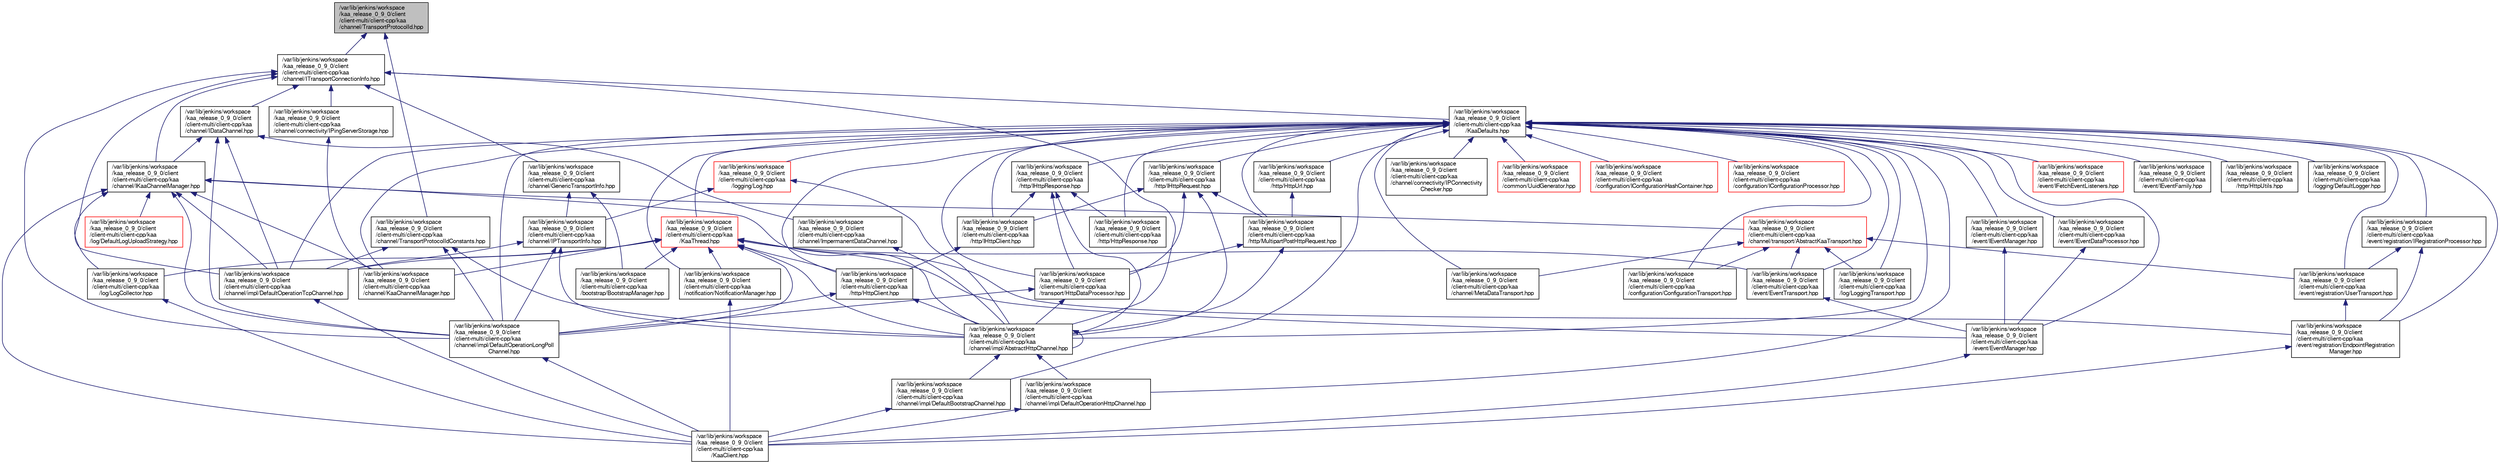 digraph "/var/lib/jenkins/workspace/kaa_release_0_9_0/client/client-multi/client-cpp/kaa/channel/TransportProtocolId.hpp"
{
  bgcolor="transparent";
  edge [fontname="FreeSans",fontsize="10",labelfontname="FreeSans",labelfontsize="10"];
  node [fontname="FreeSans",fontsize="10",shape=record];
  Node1 [label="/var/lib/jenkins/workspace\l/kaa_release_0_9_0/client\l/client-multi/client-cpp/kaa\l/channel/TransportProtocolId.hpp",height=0.2,width=0.4,color="black", fillcolor="grey75", style="filled" fontcolor="black"];
  Node1 -> Node2 [dir="back",color="midnightblue",fontsize="10",style="solid",fontname="FreeSans"];
  Node2 [label="/var/lib/jenkins/workspace\l/kaa_release_0_9_0/client\l/client-multi/client-cpp/kaa\l/channel/ITransportConnectionInfo.hpp",height=0.2,width=0.4,color="black",URL="$ITransportConnectionInfo_8hpp.html"];
  Node2 -> Node3 [dir="back",color="midnightblue",fontsize="10",style="solid",fontname="FreeSans"];
  Node3 [label="/var/lib/jenkins/workspace\l/kaa_release_0_9_0/client\l/client-multi/client-cpp/kaa\l/KaaDefaults.hpp",height=0.2,width=0.4,color="black",URL="$KaaDefaults_8hpp.html"];
  Node3 -> Node4 [dir="back",color="midnightblue",fontsize="10",style="solid",fontname="FreeSans"];
  Node4 [label="/var/lib/jenkins/workspace\l/kaa_release_0_9_0/client\l/client-multi/client-cpp/kaa\l/KaaThread.hpp",height=0.2,width=0.4,color="red",URL="$KaaThread_8hpp.html"];
  Node4 -> Node5 [dir="back",color="midnightblue",fontsize="10",style="solid",fontname="FreeSans"];
  Node5 [label="/var/lib/jenkins/workspace\l/kaa_release_0_9_0/client\l/client-multi/client-cpp/kaa\l/bootstrap/BootstrapManager.hpp",height=0.2,width=0.4,color="black",URL="$BootstrapManager_8hpp.html"];
  Node4 -> Node6 [dir="back",color="midnightblue",fontsize="10",style="solid",fontname="FreeSans"];
  Node6 [label="/var/lib/jenkins/workspace\l/kaa_release_0_9_0/client\l/client-multi/client-cpp/kaa\l/channel/impl/AbstractHttpChannel.hpp",height=0.2,width=0.4,color="black",URL="$AbstractHttpChannel_8hpp.html"];
  Node6 -> Node6 [dir="back",color="midnightblue",fontsize="10",style="solid",fontname="FreeSans"];
  Node6 -> Node7 [dir="back",color="midnightblue",fontsize="10",style="solid",fontname="FreeSans"];
  Node7 [label="/var/lib/jenkins/workspace\l/kaa_release_0_9_0/client\l/client-multi/client-cpp/kaa\l/channel/impl/DefaultBootstrapChannel.hpp",height=0.2,width=0.4,color="black",URL="$DefaultBootstrapChannel_8hpp.html"];
  Node7 -> Node8 [dir="back",color="midnightblue",fontsize="10",style="solid",fontname="FreeSans"];
  Node8 [label="/var/lib/jenkins/workspace\l/kaa_release_0_9_0/client\l/client-multi/client-cpp/kaa\l/KaaClient.hpp",height=0.2,width=0.4,color="black",URL="$KaaClient_8hpp.html"];
  Node6 -> Node9 [dir="back",color="midnightblue",fontsize="10",style="solid",fontname="FreeSans"];
  Node9 [label="/var/lib/jenkins/workspace\l/kaa_release_0_9_0/client\l/client-multi/client-cpp/kaa\l/channel/impl/DefaultOperationHttpChannel.hpp",height=0.2,width=0.4,color="black",URL="$DefaultOperationHttpChannel_8hpp.html"];
  Node9 -> Node8 [dir="back",color="midnightblue",fontsize="10",style="solid",fontname="FreeSans"];
  Node4 -> Node10 [dir="back",color="midnightblue",fontsize="10",style="solid",fontname="FreeSans"];
  Node10 [label="/var/lib/jenkins/workspace\l/kaa_release_0_9_0/client\l/client-multi/client-cpp/kaa\l/http/HttpClient.hpp",height=0.2,width=0.4,color="black",URL="$HttpClient_8hpp.html"];
  Node10 -> Node6 [dir="back",color="midnightblue",fontsize="10",style="solid",fontname="FreeSans"];
  Node10 -> Node11 [dir="back",color="midnightblue",fontsize="10",style="solid",fontname="FreeSans"];
  Node11 [label="/var/lib/jenkins/workspace\l/kaa_release_0_9_0/client\l/client-multi/client-cpp/kaa\l/channel/impl/DefaultOperationLongPoll\lChannel.hpp",height=0.2,width=0.4,color="black",URL="$DefaultOperationLongPollChannel_8hpp.html"];
  Node11 -> Node8 [dir="back",color="midnightblue",fontsize="10",style="solid",fontname="FreeSans"];
  Node4 -> Node11 [dir="back",color="midnightblue",fontsize="10",style="solid",fontname="FreeSans"];
  Node4 -> Node12 [dir="back",color="midnightblue",fontsize="10",style="solid",fontname="FreeSans"];
  Node12 [label="/var/lib/jenkins/workspace\l/kaa_release_0_9_0/client\l/client-multi/client-cpp/kaa\l/channel/impl/DefaultOperationTcpChannel.hpp",height=0.2,width=0.4,color="black",URL="$DefaultOperationTcpChannel_8hpp.html"];
  Node12 -> Node8 [dir="back",color="midnightblue",fontsize="10",style="solid",fontname="FreeSans"];
  Node4 -> Node13 [dir="back",color="midnightblue",fontsize="10",style="solid",fontname="FreeSans"];
  Node13 [label="/var/lib/jenkins/workspace\l/kaa_release_0_9_0/client\l/client-multi/client-cpp/kaa\l/channel/KaaChannelManager.hpp",height=0.2,width=0.4,color="black",URL="$KaaChannelManager_8hpp.html"];
  Node4 -> Node14 [dir="back",color="midnightblue",fontsize="10",style="solid",fontname="FreeSans"];
  Node14 [label="/var/lib/jenkins/workspace\l/kaa_release_0_9_0/client\l/client-multi/client-cpp/kaa\l/event/EventManager.hpp",height=0.2,width=0.4,color="black",URL="$EventManager_8hpp.html"];
  Node14 -> Node8 [dir="back",color="midnightblue",fontsize="10",style="solid",fontname="FreeSans"];
  Node4 -> Node15 [dir="back",color="midnightblue",fontsize="10",style="solid",fontname="FreeSans"];
  Node15 [label="/var/lib/jenkins/workspace\l/kaa_release_0_9_0/client\l/client-multi/client-cpp/kaa\l/event/EventTransport.hpp",height=0.2,width=0.4,color="black",URL="$EventTransport_8hpp.html"];
  Node15 -> Node14 [dir="back",color="midnightblue",fontsize="10",style="solid",fontname="FreeSans"];
  Node4 -> Node16 [dir="back",color="midnightblue",fontsize="10",style="solid",fontname="FreeSans"];
  Node16 [label="/var/lib/jenkins/workspace\l/kaa_release_0_9_0/client\l/client-multi/client-cpp/kaa\l/event/registration/EndpointRegistration\lManager.hpp",height=0.2,width=0.4,color="black",URL="$EndpointRegistrationManager_8hpp.html"];
  Node16 -> Node8 [dir="back",color="midnightblue",fontsize="10",style="solid",fontname="FreeSans"];
  Node4 -> Node17 [dir="back",color="midnightblue",fontsize="10",style="solid",fontname="FreeSans"];
  Node17 [label="/var/lib/jenkins/workspace\l/kaa_release_0_9_0/client\l/client-multi/client-cpp/kaa\l/notification/NotificationManager.hpp",height=0.2,width=0.4,color="black",URL="$NotificationManager_8hpp.html"];
  Node17 -> Node8 [dir="back",color="midnightblue",fontsize="10",style="solid",fontname="FreeSans"];
  Node4 -> Node18 [dir="back",color="midnightblue",fontsize="10",style="solid",fontname="FreeSans"];
  Node18 [label="/var/lib/jenkins/workspace\l/kaa_release_0_9_0/client\l/client-multi/client-cpp/kaa\l/log/LogCollector.hpp",height=0.2,width=0.4,color="black",URL="$LogCollector_8hpp.html"];
  Node18 -> Node8 [dir="back",color="midnightblue",fontsize="10",style="solid",fontname="FreeSans"];
  Node3 -> Node19 [dir="back",color="midnightblue",fontsize="10",style="solid",fontname="FreeSans"];
  Node19 [label="/var/lib/jenkins/workspace\l/kaa_release_0_9_0/client\l/client-multi/client-cpp/kaa\l/logging/Log.hpp",height=0.2,width=0.4,color="red",URL="$Log_8hpp.html"];
  Node19 -> Node6 [dir="back",color="midnightblue",fontsize="10",style="solid",fontname="FreeSans"];
  Node19 -> Node20 [dir="back",color="midnightblue",fontsize="10",style="solid",fontname="FreeSans"];
  Node20 [label="/var/lib/jenkins/workspace\l/kaa_release_0_9_0/client\l/client-multi/client-cpp/kaa\l/channel/IPTransportInfo.hpp",height=0.2,width=0.4,color="black",URL="$IPTransportInfo_8hpp.html"];
  Node20 -> Node6 [dir="back",color="midnightblue",fontsize="10",style="solid",fontname="FreeSans"];
  Node20 -> Node11 [dir="back",color="midnightblue",fontsize="10",style="solid",fontname="FreeSans"];
  Node20 -> Node12 [dir="back",color="midnightblue",fontsize="10",style="solid",fontname="FreeSans"];
  Node3 -> Node21 [dir="back",color="midnightblue",fontsize="10",style="solid",fontname="FreeSans"];
  Node21 [label="/var/lib/jenkins/workspace\l/kaa_release_0_9_0/client\l/client-multi/client-cpp/kaa\l/channel/connectivity/IPConnectivity\lChecker.hpp",height=0.2,width=0.4,color="black",URL="$IPConnectivityChecker_8hpp.html"];
  Node3 -> Node6 [dir="back",color="midnightblue",fontsize="10",style="solid",fontname="FreeSans"];
  Node3 -> Node10 [dir="back",color="midnightblue",fontsize="10",style="solid",fontname="FreeSans"];
  Node3 -> Node22 [dir="back",color="midnightblue",fontsize="10",style="solid",fontname="FreeSans"];
  Node22 [label="/var/lib/jenkins/workspace\l/kaa_release_0_9_0/client\l/client-multi/client-cpp/kaa\l/http/IHttpClient.hpp",height=0.2,width=0.4,color="black",URL="$IHttpClient_8hpp.html"];
  Node22 -> Node10 [dir="back",color="midnightblue",fontsize="10",style="solid",fontname="FreeSans"];
  Node3 -> Node23 [dir="back",color="midnightblue",fontsize="10",style="solid",fontname="FreeSans"];
  Node23 [label="/var/lib/jenkins/workspace\l/kaa_release_0_9_0/client\l/client-multi/client-cpp/kaa\l/http/IHttpResponse.hpp",height=0.2,width=0.4,color="black",URL="$IHttpResponse_8hpp.html"];
  Node23 -> Node22 [dir="back",color="midnightblue",fontsize="10",style="solid",fontname="FreeSans"];
  Node23 -> Node6 [dir="back",color="midnightblue",fontsize="10",style="solid",fontname="FreeSans"];
  Node23 -> Node24 [dir="back",color="midnightblue",fontsize="10",style="solid",fontname="FreeSans"];
  Node24 [label="/var/lib/jenkins/workspace\l/kaa_release_0_9_0/client\l/client-multi/client-cpp/kaa\l/transport/HttpDataProcessor.hpp",height=0.2,width=0.4,color="black",URL="$HttpDataProcessor_8hpp.html"];
  Node24 -> Node6 [dir="back",color="midnightblue",fontsize="10",style="solid",fontname="FreeSans"];
  Node24 -> Node11 [dir="back",color="midnightblue",fontsize="10",style="solid",fontname="FreeSans"];
  Node23 -> Node25 [dir="back",color="midnightblue",fontsize="10",style="solid",fontname="FreeSans"];
  Node25 [label="/var/lib/jenkins/workspace\l/kaa_release_0_9_0/client\l/client-multi/client-cpp/kaa\l/http/HttpResponse.hpp",height=0.2,width=0.4,color="black",URL="$HttpResponse_8hpp.html"];
  Node3 -> Node26 [dir="back",color="midnightblue",fontsize="10",style="solid",fontname="FreeSans"];
  Node26 [label="/var/lib/jenkins/workspace\l/kaa_release_0_9_0/client\l/client-multi/client-cpp/kaa\l/http/IHttpRequest.hpp",height=0.2,width=0.4,color="black",URL="$IHttpRequest_8hpp.html"];
  Node26 -> Node22 [dir="back",color="midnightblue",fontsize="10",style="solid",fontname="FreeSans"];
  Node26 -> Node6 [dir="back",color="midnightblue",fontsize="10",style="solid",fontname="FreeSans"];
  Node26 -> Node27 [dir="back",color="midnightblue",fontsize="10",style="solid",fontname="FreeSans"];
  Node27 [label="/var/lib/jenkins/workspace\l/kaa_release_0_9_0/client\l/client-multi/client-cpp/kaa\l/http/MultipartPostHttpRequest.hpp",height=0.2,width=0.4,color="black",URL="$MultipartPostHttpRequest_8hpp.html"];
  Node27 -> Node6 [dir="back",color="midnightblue",fontsize="10",style="solid",fontname="FreeSans"];
  Node27 -> Node24 [dir="back",color="midnightblue",fontsize="10",style="solid",fontname="FreeSans"];
  Node26 -> Node24 [dir="back",color="midnightblue",fontsize="10",style="solid",fontname="FreeSans"];
  Node3 -> Node27 [dir="back",color="midnightblue",fontsize="10",style="solid",fontname="FreeSans"];
  Node3 -> Node28 [dir="back",color="midnightblue",fontsize="10",style="solid",fontname="FreeSans"];
  Node28 [label="/var/lib/jenkins/workspace\l/kaa_release_0_9_0/client\l/client-multi/client-cpp/kaa\l/http/HttpUrl.hpp",height=0.2,width=0.4,color="black",URL="$HttpUrl_8hpp.html"];
  Node28 -> Node27 [dir="back",color="midnightblue",fontsize="10",style="solid",fontname="FreeSans"];
  Node3 -> Node24 [dir="back",color="midnightblue",fontsize="10",style="solid",fontname="FreeSans"];
  Node3 -> Node7 [dir="back",color="midnightblue",fontsize="10",style="solid",fontname="FreeSans"];
  Node3 -> Node9 [dir="back",color="midnightblue",fontsize="10",style="solid",fontname="FreeSans"];
  Node3 -> Node11 [dir="back",color="midnightblue",fontsize="10",style="solid",fontname="FreeSans"];
  Node3 -> Node12 [dir="back",color="midnightblue",fontsize="10",style="solid",fontname="FreeSans"];
  Node3 -> Node13 [dir="back",color="midnightblue",fontsize="10",style="solid",fontname="FreeSans"];
  Node3 -> Node29 [dir="back",color="midnightblue",fontsize="10",style="solid",fontname="FreeSans"];
  Node29 [label="/var/lib/jenkins/workspace\l/kaa_release_0_9_0/client\l/client-multi/client-cpp/kaa\l/channel/MetaDataTransport.hpp",height=0.2,width=0.4,color="black",URL="$MetaDataTransport_8hpp.html"];
  Node3 -> Node30 [dir="back",color="midnightblue",fontsize="10",style="solid",fontname="FreeSans"];
  Node30 [label="/var/lib/jenkins/workspace\l/kaa_release_0_9_0/client\l/client-multi/client-cpp/kaa\l/common/UuidGenerator.hpp",height=0.2,width=0.4,color="red",URL="$UuidGenerator_8hpp.html"];
  Node3 -> Node31 [dir="back",color="midnightblue",fontsize="10",style="solid",fontname="FreeSans"];
  Node31 [label="/var/lib/jenkins/workspace\l/kaa_release_0_9_0/client\l/client-multi/client-cpp/kaa\l/configuration/ConfigurationTransport.hpp",height=0.2,width=0.4,color="black",URL="$ConfigurationTransport_8hpp.html"];
  Node3 -> Node32 [dir="back",color="midnightblue",fontsize="10",style="solid",fontname="FreeSans"];
  Node32 [label="/var/lib/jenkins/workspace\l/kaa_release_0_9_0/client\l/client-multi/client-cpp/kaa\l/configuration/IConfigurationHashContainer.hpp",height=0.2,width=0.4,color="red",URL="$IConfigurationHashContainer_8hpp.html"];
  Node3 -> Node33 [dir="back",color="midnightblue",fontsize="10",style="solid",fontname="FreeSans"];
  Node33 [label="/var/lib/jenkins/workspace\l/kaa_release_0_9_0/client\l/client-multi/client-cpp/kaa\l/configuration/IConfigurationProcessor.hpp",height=0.2,width=0.4,color="red",URL="$IConfigurationProcessor_8hpp.html"];
  Node3 -> Node14 [dir="back",color="midnightblue",fontsize="10",style="solid",fontname="FreeSans"];
  Node3 -> Node34 [dir="back",color="midnightblue",fontsize="10",style="solid",fontname="FreeSans"];
  Node34 [label="/var/lib/jenkins/workspace\l/kaa_release_0_9_0/client\l/client-multi/client-cpp/kaa\l/event/IEventManager.hpp",height=0.2,width=0.4,color="black",URL="$IEventManager_8hpp.html"];
  Node34 -> Node14 [dir="back",color="midnightblue",fontsize="10",style="solid",fontname="FreeSans"];
  Node3 -> Node35 [dir="back",color="midnightblue",fontsize="10",style="solid",fontname="FreeSans"];
  Node35 [label="/var/lib/jenkins/workspace\l/kaa_release_0_9_0/client\l/client-multi/client-cpp/kaa\l/event/IFetchEventListeners.hpp",height=0.2,width=0.4,color="red",URL="$IFetchEventListeners_8hpp.html"];
  Node3 -> Node15 [dir="back",color="midnightblue",fontsize="10",style="solid",fontname="FreeSans"];
  Node3 -> Node36 [dir="back",color="midnightblue",fontsize="10",style="solid",fontname="FreeSans"];
  Node36 [label="/var/lib/jenkins/workspace\l/kaa_release_0_9_0/client\l/client-multi/client-cpp/kaa\l/event/IEventDataProcessor.hpp",height=0.2,width=0.4,color="black",URL="$IEventDataProcessor_8hpp.html"];
  Node36 -> Node14 [dir="back",color="midnightblue",fontsize="10",style="solid",fontname="FreeSans"];
  Node3 -> Node37 [dir="back",color="midnightblue",fontsize="10",style="solid",fontname="FreeSans"];
  Node37 [label="/var/lib/jenkins/workspace\l/kaa_release_0_9_0/client\l/client-multi/client-cpp/kaa\l/event/IEventFamily.hpp",height=0.2,width=0.4,color="black",URL="$IEventFamily_8hpp.html"];
  Node3 -> Node16 [dir="back",color="midnightblue",fontsize="10",style="solid",fontname="FreeSans"];
  Node3 -> Node38 [dir="back",color="midnightblue",fontsize="10",style="solid",fontname="FreeSans"];
  Node38 [label="/var/lib/jenkins/workspace\l/kaa_release_0_9_0/client\l/client-multi/client-cpp/kaa\l/event/registration/UserTransport.hpp",height=0.2,width=0.4,color="black",URL="$UserTransport_8hpp.html"];
  Node38 -> Node16 [dir="back",color="midnightblue",fontsize="10",style="solid",fontname="FreeSans"];
  Node3 -> Node39 [dir="back",color="midnightblue",fontsize="10",style="solid",fontname="FreeSans"];
  Node39 [label="/var/lib/jenkins/workspace\l/kaa_release_0_9_0/client\l/client-multi/client-cpp/kaa\l/event/registration/IRegistrationProcessor.hpp",height=0.2,width=0.4,color="black",URL="$IRegistrationProcessor_8hpp.html"];
  Node39 -> Node38 [dir="back",color="midnightblue",fontsize="10",style="solid",fontname="FreeSans"];
  Node39 -> Node16 [dir="back",color="midnightblue",fontsize="10",style="solid",fontname="FreeSans"];
  Node3 -> Node25 [dir="back",color="midnightblue",fontsize="10",style="solid",fontname="FreeSans"];
  Node3 -> Node40 [dir="back",color="midnightblue",fontsize="10",style="solid",fontname="FreeSans"];
  Node40 [label="/var/lib/jenkins/workspace\l/kaa_release_0_9_0/client\l/client-multi/client-cpp/kaa\l/http/HttpUtils.hpp",height=0.2,width=0.4,color="black",URL="$HttpUtils_8hpp.html"];
  Node3 -> Node17 [dir="back",color="midnightblue",fontsize="10",style="solid",fontname="FreeSans"];
  Node3 -> Node41 [dir="back",color="midnightblue",fontsize="10",style="solid",fontname="FreeSans"];
  Node41 [label="/var/lib/jenkins/workspace\l/kaa_release_0_9_0/client\l/client-multi/client-cpp/kaa\l/log/LoggingTransport.hpp",height=0.2,width=0.4,color="black",URL="$LoggingTransport_8hpp.html"];
  Node3 -> Node42 [dir="back",color="midnightblue",fontsize="10",style="solid",fontname="FreeSans"];
  Node42 [label="/var/lib/jenkins/workspace\l/kaa_release_0_9_0/client\l/client-multi/client-cpp/kaa\l/logging/DefaultLogger.hpp",height=0.2,width=0.4,color="black",URL="$DefaultLogger_8hpp.html"];
  Node2 -> Node43 [dir="back",color="midnightblue",fontsize="10",style="solid",fontname="FreeSans"];
  Node43 [label="/var/lib/jenkins/workspace\l/kaa_release_0_9_0/client\l/client-multi/client-cpp/kaa\l/channel/IDataChannel.hpp",height=0.2,width=0.4,color="black",URL="$IDataChannel_8hpp.html"];
  Node43 -> Node44 [dir="back",color="midnightblue",fontsize="10",style="solid",fontname="FreeSans"];
  Node44 [label="/var/lib/jenkins/workspace\l/kaa_release_0_9_0/client\l/client-multi/client-cpp/kaa\l/channel/IKaaChannelManager.hpp",height=0.2,width=0.4,color="black",URL="$IKaaChannelManager_8hpp.html"];
  Node44 -> Node45 [dir="back",color="midnightblue",fontsize="10",style="solid",fontname="FreeSans"];
  Node45 [label="/var/lib/jenkins/workspace\l/kaa_release_0_9_0/client\l/client-multi/client-cpp/kaa\l/channel/transport/AbstractKaaTransport.hpp",height=0.2,width=0.4,color="red",URL="$AbstractKaaTransport_8hpp.html"];
  Node45 -> Node29 [dir="back",color="midnightblue",fontsize="10",style="solid",fontname="FreeSans"];
  Node45 -> Node31 [dir="back",color="midnightblue",fontsize="10",style="solid",fontname="FreeSans"];
  Node45 -> Node15 [dir="back",color="midnightblue",fontsize="10",style="solid",fontname="FreeSans"];
  Node45 -> Node38 [dir="back",color="midnightblue",fontsize="10",style="solid",fontname="FreeSans"];
  Node45 -> Node41 [dir="back",color="midnightblue",fontsize="10",style="solid",fontname="FreeSans"];
  Node44 -> Node6 [dir="back",color="midnightblue",fontsize="10",style="solid",fontname="FreeSans"];
  Node44 -> Node11 [dir="back",color="midnightblue",fontsize="10",style="solid",fontname="FreeSans"];
  Node44 -> Node12 [dir="back",color="midnightblue",fontsize="10",style="solid",fontname="FreeSans"];
  Node44 -> Node13 [dir="back",color="midnightblue",fontsize="10",style="solid",fontname="FreeSans"];
  Node44 -> Node8 [dir="back",color="midnightblue",fontsize="10",style="solid",fontname="FreeSans"];
  Node44 -> Node18 [dir="back",color="midnightblue",fontsize="10",style="solid",fontname="FreeSans"];
  Node44 -> Node46 [dir="back",color="midnightblue",fontsize="10",style="solid",fontname="FreeSans"];
  Node46 [label="/var/lib/jenkins/workspace\l/kaa_release_0_9_0/client\l/client-multi/client-cpp/kaa\l/log/DefaultLogUploadStrategy.hpp",height=0.2,width=0.4,color="red",URL="$DefaultLogUploadStrategy_8hpp.html"];
  Node43 -> Node47 [dir="back",color="midnightblue",fontsize="10",style="solid",fontname="FreeSans"];
  Node47 [label="/var/lib/jenkins/workspace\l/kaa_release_0_9_0/client\l/client-multi/client-cpp/kaa\l/channel/ImpermanentDataChannel.hpp",height=0.2,width=0.4,color="black",URL="$ImpermanentDataChannel_8hpp.html"];
  Node47 -> Node6 [dir="back",color="midnightblue",fontsize="10",style="solid",fontname="FreeSans"];
  Node43 -> Node11 [dir="back",color="midnightblue",fontsize="10",style="solid",fontname="FreeSans"];
  Node43 -> Node12 [dir="back",color="midnightblue",fontsize="10",style="solid",fontname="FreeSans"];
  Node2 -> Node44 [dir="back",color="midnightblue",fontsize="10",style="solid",fontname="FreeSans"];
  Node2 -> Node48 [dir="back",color="midnightblue",fontsize="10",style="solid",fontname="FreeSans"];
  Node48 [label="/var/lib/jenkins/workspace\l/kaa_release_0_9_0/client\l/client-multi/client-cpp/kaa\l/channel/GenericTransportInfo.hpp",height=0.2,width=0.4,color="black",URL="$GenericTransportInfo_8hpp.html"];
  Node48 -> Node5 [dir="back",color="midnightblue",fontsize="10",style="solid",fontname="FreeSans"];
  Node48 -> Node20 [dir="back",color="midnightblue",fontsize="10",style="solid",fontname="FreeSans"];
  Node2 -> Node49 [dir="back",color="midnightblue",fontsize="10",style="solid",fontname="FreeSans"];
  Node49 [label="/var/lib/jenkins/workspace\l/kaa_release_0_9_0/client\l/client-multi/client-cpp/kaa\l/channel/connectivity/IPingServerStorage.hpp",height=0.2,width=0.4,color="black",URL="$IPingServerStorage_8hpp.html"];
  Node49 -> Node13 [dir="back",color="midnightblue",fontsize="10",style="solid",fontname="FreeSans"];
  Node2 -> Node6 [dir="back",color="midnightblue",fontsize="10",style="solid",fontname="FreeSans"];
  Node2 -> Node11 [dir="back",color="midnightblue",fontsize="10",style="solid",fontname="FreeSans"];
  Node2 -> Node12 [dir="back",color="midnightblue",fontsize="10",style="solid",fontname="FreeSans"];
  Node1 -> Node50 [dir="back",color="midnightblue",fontsize="10",style="solid",fontname="FreeSans"];
  Node50 [label="/var/lib/jenkins/workspace\l/kaa_release_0_9_0/client\l/client-multi/client-cpp/kaa\l/channel/TransportProtocolIdConstants.hpp",height=0.2,width=0.4,color="black",URL="$TransportProtocolIdConstants_8hpp.html"];
  Node50 -> Node6 [dir="back",color="midnightblue",fontsize="10",style="solid",fontname="FreeSans"];
  Node50 -> Node11 [dir="back",color="midnightblue",fontsize="10",style="solid",fontname="FreeSans"];
  Node50 -> Node12 [dir="back",color="midnightblue",fontsize="10",style="solid",fontname="FreeSans"];
}
